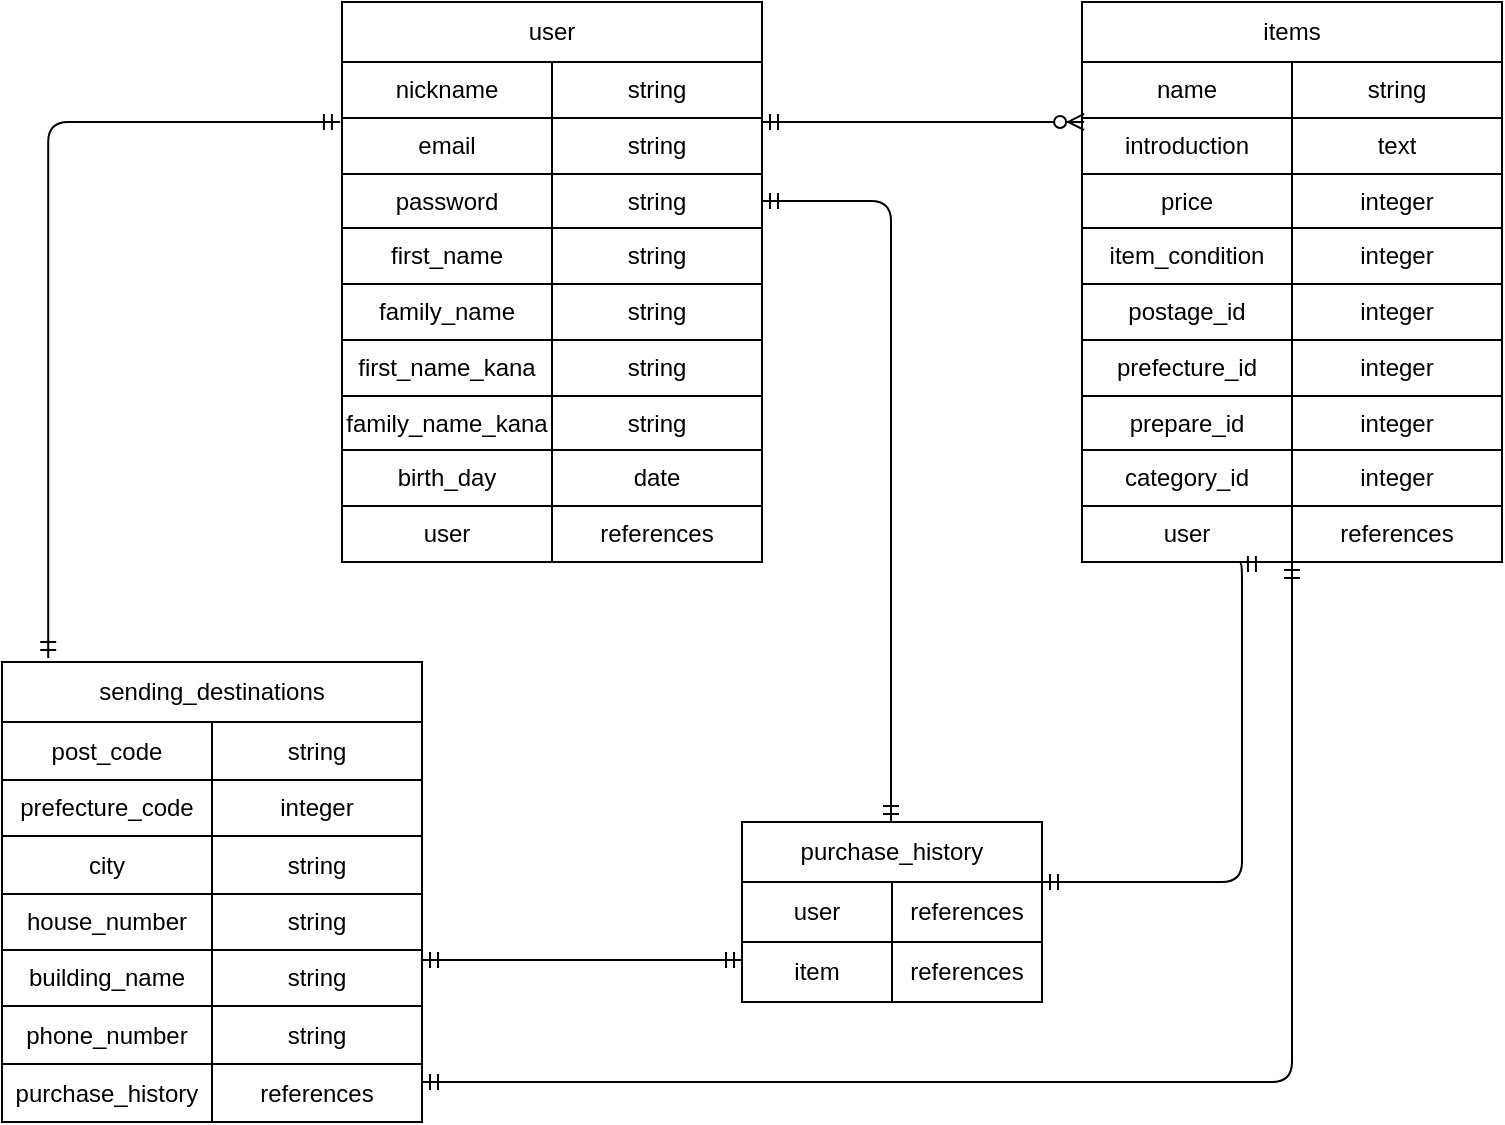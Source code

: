 <mxfile version="13.6.5" pages="2">
    <diagram id="BqrCHANaBSCQR5HlPC4p" name="ページ1">
        <mxGraphModel dx="801" dy="723" grid="1" gridSize="10" guides="1" tooltips="1" connect="1" arrows="1" fold="1" page="1" pageScale="1" pageWidth="827" pageHeight="1169" math="0" shadow="0">
            <root>
                <mxCell id="0"/>
                <mxCell id="1" parent="0"/>
                <mxCell id="103" value="" style="shape=table;html=1;whiteSpace=wrap;startSize=0;container=1;collapsible=0;childLayout=tableLayout;" vertex="1" parent="1">
                    <mxGeometry x="550" y="40" width="210" height="30" as="geometry"/>
                </mxCell>
                <mxCell id="104" value="" style="shape=partialRectangle;html=1;whiteSpace=wrap;collapsible=0;dropTarget=0;pointerEvents=0;fillColor=none;top=0;left=0;bottom=0;right=0;points=[[0,0.5],[1,0.5]];portConstraint=eastwest;" vertex="1" parent="103">
                    <mxGeometry width="210" height="30" as="geometry"/>
                </mxCell>
                <mxCell id="105" value="items" style="shape=partialRectangle;html=1;whiteSpace=wrap;connectable=0;overflow=hidden;fillColor=none;top=0;left=0;bottom=0;right=0;" vertex="1" parent="104">
                    <mxGeometry width="210" height="30" as="geometry"/>
                </mxCell>
                <mxCell id="107" value="" style="shape=table;html=1;whiteSpace=wrap;startSize=0;container=1;collapsible=0;childLayout=tableLayout;" vertex="1" parent="1">
                    <mxGeometry x="380" y="480" width="150" height="60" as="geometry"/>
                </mxCell>
                <mxCell id="108" value="" style="shape=partialRectangle;html=1;whiteSpace=wrap;collapsible=0;dropTarget=0;pointerEvents=0;fillColor=none;top=0;left=0;bottom=0;right=0;points=[[0,0.5],[1,0.5]];portConstraint=eastwest;" vertex="1" parent="107">
                    <mxGeometry width="150" height="30" as="geometry"/>
                </mxCell>
                <mxCell id="109" value="user" style="shape=partialRectangle;html=1;whiteSpace=wrap;connectable=0;overflow=hidden;fillColor=none;top=0;left=0;bottom=0;right=0;" vertex="1" parent="108">
                    <mxGeometry width="75" height="30" as="geometry"/>
                </mxCell>
                <mxCell id="110" value="references" style="shape=partialRectangle;html=1;whiteSpace=wrap;connectable=0;overflow=hidden;fillColor=none;top=0;left=0;bottom=0;right=0;" vertex="1" parent="108">
                    <mxGeometry x="75" width="75" height="30" as="geometry"/>
                </mxCell>
                <mxCell id="111" value="" style="shape=partialRectangle;html=1;whiteSpace=wrap;collapsible=0;dropTarget=0;pointerEvents=0;fillColor=none;top=0;left=0;bottom=0;right=0;points=[[0,0.5],[1,0.5]];portConstraint=eastwest;" vertex="1" parent="107">
                    <mxGeometry y="30" width="150" height="30" as="geometry"/>
                </mxCell>
                <mxCell id="112" value="item" style="shape=partialRectangle;html=1;whiteSpace=wrap;connectable=0;overflow=hidden;fillColor=none;top=0;left=0;bottom=0;right=0;" vertex="1" parent="111">
                    <mxGeometry width="75" height="30" as="geometry"/>
                </mxCell>
                <mxCell id="113" value="references" style="shape=partialRectangle;html=1;whiteSpace=wrap;connectable=0;overflow=hidden;fillColor=none;top=0;left=0;bottom=0;right=0;" vertex="1" parent="111">
                    <mxGeometry x="75" width="75" height="30" as="geometry"/>
                </mxCell>
                <mxCell id="72" value="" style="shape=table;html=1;whiteSpace=wrap;startSize=0;container=1;collapsible=0;childLayout=tableLayout;" vertex="1" parent="1">
                    <mxGeometry x="180" y="40" width="210" height="30" as="geometry"/>
                </mxCell>
                <mxCell id="73" value="" style="shape=partialRectangle;html=1;whiteSpace=wrap;collapsible=0;dropTarget=0;pointerEvents=0;fillColor=none;top=0;left=0;bottom=0;right=0;points=[[0,0.5],[1,0.5]];portConstraint=eastwest;" vertex="1" parent="72">
                    <mxGeometry width="210" height="30" as="geometry"/>
                </mxCell>
                <mxCell id="74" value="user" style="shape=partialRectangle;html=1;whiteSpace=wrap;connectable=0;overflow=hidden;fillColor=none;top=0;left=0;bottom=0;right=0;" vertex="1" parent="73">
                    <mxGeometry width="210" height="30" as="geometry"/>
                </mxCell>
                <mxCell id="44" value="" style="shape=table;html=1;whiteSpace=wrap;startSize=0;container=1;collapsible=0;childLayout=tableLayout;" vertex="1" parent="1">
                    <mxGeometry x="180" y="70" width="210" height="250" as="geometry"/>
                </mxCell>
                <mxCell id="45" value="" style="shape=partialRectangle;html=1;whiteSpace=wrap;collapsible=0;dropTarget=0;pointerEvents=0;fillColor=none;top=0;left=0;bottom=0;right=0;points=[[0,0.5],[1,0.5]];portConstraint=eastwest;" vertex="1" parent="44">
                    <mxGeometry width="210" height="28" as="geometry"/>
                </mxCell>
                <mxCell id="46" value="nickname" style="shape=partialRectangle;html=1;whiteSpace=wrap;connectable=0;overflow=hidden;fillColor=none;top=0;left=0;bottom=0;right=0;" vertex="1" parent="45">
                    <mxGeometry width="105" height="28" as="geometry"/>
                </mxCell>
                <mxCell id="47" value="string" style="shape=partialRectangle;html=1;whiteSpace=wrap;connectable=0;overflow=hidden;fillColor=none;top=0;left=0;bottom=0;right=0;" vertex="1" parent="45">
                    <mxGeometry x="105" width="105" height="28" as="geometry"/>
                </mxCell>
                <mxCell id="160" value="" style="shape=partialRectangle;html=1;whiteSpace=wrap;collapsible=0;dropTarget=0;pointerEvents=0;fillColor=none;top=0;left=0;bottom=0;right=0;points=[[0,0.5],[1,0.5]];portConstraint=eastwest;" vertex="1" parent="44">
                    <mxGeometry y="28" width="210" height="28" as="geometry"/>
                </mxCell>
                <mxCell id="161" value="email" style="shape=partialRectangle;html=1;whiteSpace=wrap;connectable=0;overflow=hidden;fillColor=none;top=0;left=0;bottom=0;right=0;" vertex="1" parent="160">
                    <mxGeometry width="105" height="28" as="geometry"/>
                </mxCell>
                <mxCell id="162" value="string" style="shape=partialRectangle;html=1;whiteSpace=wrap;connectable=0;overflow=hidden;fillColor=none;top=0;left=0;bottom=0;right=0;" vertex="1" parent="160">
                    <mxGeometry x="105" width="105" height="28" as="geometry"/>
                </mxCell>
                <mxCell id="51" value="" style="shape=partialRectangle;html=1;whiteSpace=wrap;collapsible=0;dropTarget=0;pointerEvents=0;fillColor=none;top=0;left=0;bottom=0;right=0;points=[[0,0.5],[1,0.5]];portConstraint=eastwest;" vertex="1" parent="44">
                    <mxGeometry y="56" width="210" height="27" as="geometry"/>
                </mxCell>
                <mxCell id="52" value="password" style="shape=partialRectangle;html=1;whiteSpace=wrap;connectable=0;overflow=hidden;fillColor=none;top=0;left=0;bottom=0;right=0;" vertex="1" parent="51">
                    <mxGeometry width="105" height="27" as="geometry"/>
                </mxCell>
                <mxCell id="53" value="string" style="shape=partialRectangle;html=1;whiteSpace=wrap;connectable=0;overflow=hidden;fillColor=none;top=0;left=0;bottom=0;right=0;" vertex="1" parent="51">
                    <mxGeometry x="105" width="105" height="27" as="geometry"/>
                </mxCell>
                <mxCell id="54" value="" style="shape=partialRectangle;html=1;whiteSpace=wrap;collapsible=0;dropTarget=0;pointerEvents=0;fillColor=none;top=0;left=0;bottom=0;right=0;points=[[0,0.5],[1,0.5]];portConstraint=eastwest;" vertex="1" parent="44">
                    <mxGeometry y="83" width="210" height="28" as="geometry"/>
                </mxCell>
                <mxCell id="55" value="first_name" style="shape=partialRectangle;html=1;whiteSpace=wrap;connectable=0;overflow=hidden;fillColor=none;top=0;left=0;bottom=0;right=0;" vertex="1" parent="54">
                    <mxGeometry width="105" height="28" as="geometry"/>
                </mxCell>
                <mxCell id="56" value="string" style="shape=partialRectangle;html=1;whiteSpace=wrap;connectable=0;overflow=hidden;fillColor=none;top=0;left=0;bottom=0;right=0;" vertex="1" parent="54">
                    <mxGeometry x="105" width="105" height="28" as="geometry"/>
                </mxCell>
                <mxCell id="57" value="" style="shape=partialRectangle;html=1;whiteSpace=wrap;collapsible=0;dropTarget=0;pointerEvents=0;fillColor=none;top=0;left=0;bottom=0;right=0;points=[[0,0.5],[1,0.5]];portConstraint=eastwest;" vertex="1" parent="44">
                    <mxGeometry y="111" width="210" height="28" as="geometry"/>
                </mxCell>
                <mxCell id="58" value="family_name" style="shape=partialRectangle;html=1;whiteSpace=wrap;connectable=0;overflow=hidden;fillColor=none;top=0;left=0;bottom=0;right=0;" vertex="1" parent="57">
                    <mxGeometry width="105" height="28" as="geometry"/>
                </mxCell>
                <mxCell id="59" value="string" style="shape=partialRectangle;html=1;whiteSpace=wrap;connectable=0;overflow=hidden;fillColor=none;top=0;left=0;bottom=0;right=0;" vertex="1" parent="57">
                    <mxGeometry x="105" width="105" height="28" as="geometry"/>
                </mxCell>
                <mxCell id="60" value="" style="shape=partialRectangle;html=1;whiteSpace=wrap;collapsible=0;dropTarget=0;pointerEvents=0;fillColor=none;top=0;left=0;bottom=0;right=0;points=[[0,0.5],[1,0.5]];portConstraint=eastwest;" vertex="1" parent="44">
                    <mxGeometry y="139" width="210" height="28" as="geometry"/>
                </mxCell>
                <mxCell id="61" value="first_name_kana" style="shape=partialRectangle;html=1;whiteSpace=wrap;connectable=0;overflow=hidden;fillColor=none;top=0;left=0;bottom=0;right=0;" vertex="1" parent="60">
                    <mxGeometry width="105" height="28" as="geometry"/>
                </mxCell>
                <mxCell id="62" value="string" style="shape=partialRectangle;html=1;whiteSpace=wrap;connectable=0;overflow=hidden;fillColor=none;top=0;left=0;bottom=0;right=0;" vertex="1" parent="60">
                    <mxGeometry x="105" width="105" height="28" as="geometry"/>
                </mxCell>
                <mxCell id="63" value="" style="shape=partialRectangle;html=1;whiteSpace=wrap;collapsible=0;dropTarget=0;pointerEvents=0;fillColor=none;top=0;left=0;bottom=0;right=0;points=[[0,0.5],[1,0.5]];portConstraint=eastwest;" vertex="1" parent="44">
                    <mxGeometry y="167" width="210" height="27" as="geometry"/>
                </mxCell>
                <mxCell id="64" value="family_name_kana" style="shape=partialRectangle;html=1;whiteSpace=wrap;connectable=0;overflow=hidden;fillColor=none;top=0;left=0;bottom=0;right=0;" vertex="1" parent="63">
                    <mxGeometry width="105" height="27" as="geometry"/>
                </mxCell>
                <mxCell id="65" value="string" style="shape=partialRectangle;html=1;whiteSpace=wrap;connectable=0;overflow=hidden;fillColor=none;top=0;left=0;bottom=0;right=0;" vertex="1" parent="63">
                    <mxGeometry x="105" width="105" height="27" as="geometry"/>
                </mxCell>
                <mxCell id="66" value="" style="shape=partialRectangle;html=1;whiteSpace=wrap;collapsible=0;dropTarget=0;pointerEvents=0;fillColor=none;top=0;left=0;bottom=0;right=0;points=[[0,0.5],[1,0.5]];portConstraint=eastwest;" vertex="1" parent="44">
                    <mxGeometry y="194" width="210" height="28" as="geometry"/>
                </mxCell>
                <mxCell id="67" value="birth_day" style="shape=partialRectangle;html=1;whiteSpace=wrap;connectable=0;overflow=hidden;fillColor=none;top=0;left=0;bottom=0;right=0;" vertex="1" parent="66">
                    <mxGeometry width="105" height="28" as="geometry"/>
                </mxCell>
                <mxCell id="68" value="date" style="shape=partialRectangle;html=1;whiteSpace=wrap;connectable=0;overflow=hidden;fillColor=none;top=0;left=0;bottom=0;right=0;" vertex="1" parent="66">
                    <mxGeometry x="105" width="105" height="28" as="geometry"/>
                </mxCell>
                <mxCell id="69" value="" style="shape=partialRectangle;html=1;whiteSpace=wrap;collapsible=0;dropTarget=0;pointerEvents=0;fillColor=none;top=0;left=0;bottom=0;right=0;points=[[0,0.5],[1,0.5]];portConstraint=eastwest;" vertex="1" parent="44">
                    <mxGeometry y="222" width="210" height="28" as="geometry"/>
                </mxCell>
                <mxCell id="70" value="user" style="shape=partialRectangle;html=1;whiteSpace=wrap;connectable=0;overflow=hidden;fillColor=none;top=0;left=0;bottom=0;right=0;" vertex="1" parent="69">
                    <mxGeometry width="105" height="28" as="geometry"/>
                </mxCell>
                <mxCell id="71" value="references" style="shape=partialRectangle;html=1;whiteSpace=wrap;connectable=0;overflow=hidden;fillColor=none;top=0;left=0;bottom=0;right=0;" vertex="1" parent="69">
                    <mxGeometry x="105" width="105" height="28" as="geometry"/>
                </mxCell>
                <mxCell id="115" value="" style="shape=table;html=1;whiteSpace=wrap;startSize=0;container=1;collapsible=0;childLayout=tableLayout;" vertex="1" parent="1">
                    <mxGeometry x="10" y="400" width="210" height="200" as="geometry"/>
                </mxCell>
                <mxCell id="116" value="" style="shape=partialRectangle;html=1;whiteSpace=wrap;collapsible=0;dropTarget=0;pointerEvents=0;fillColor=none;top=0;left=0;bottom=0;right=0;points=[[0,0.5],[1,0.5]];portConstraint=eastwest;" vertex="1" parent="115">
                    <mxGeometry width="210" height="29" as="geometry"/>
                </mxCell>
                <mxCell id="117" value="post_code" style="shape=partialRectangle;html=1;whiteSpace=wrap;connectable=0;overflow=hidden;fillColor=none;top=0;left=0;bottom=0;right=0;" vertex="1" parent="116">
                    <mxGeometry width="105" height="29" as="geometry"/>
                </mxCell>
                <mxCell id="118" value="string" style="shape=partialRectangle;html=1;whiteSpace=wrap;connectable=0;overflow=hidden;fillColor=none;top=0;left=0;bottom=0;right=0;" vertex="1" parent="116">
                    <mxGeometry x="105" width="105" height="29" as="geometry"/>
                </mxCell>
                <mxCell id="119" value="" style="shape=partialRectangle;html=1;whiteSpace=wrap;collapsible=0;dropTarget=0;pointerEvents=0;fillColor=none;top=0;left=0;bottom=0;right=0;points=[[0,0.5],[1,0.5]];portConstraint=eastwest;" vertex="1" parent="115">
                    <mxGeometry y="29" width="210" height="28" as="geometry"/>
                </mxCell>
                <mxCell id="120" value="prefecture_code" style="shape=partialRectangle;html=1;whiteSpace=wrap;connectable=0;overflow=hidden;fillColor=none;top=0;left=0;bottom=0;right=0;" vertex="1" parent="119">
                    <mxGeometry width="105" height="28" as="geometry"/>
                </mxCell>
                <mxCell id="121" value="integer" style="shape=partialRectangle;html=1;whiteSpace=wrap;connectable=0;overflow=hidden;fillColor=none;top=0;left=0;bottom=0;right=0;" vertex="1" parent="119">
                    <mxGeometry x="105" width="105" height="28" as="geometry"/>
                </mxCell>
                <mxCell id="122" value="" style="shape=partialRectangle;html=1;whiteSpace=wrap;collapsible=0;dropTarget=0;pointerEvents=0;fillColor=none;top=0;left=0;bottom=0;right=0;points=[[0,0.5],[1,0.5]];portConstraint=eastwest;" vertex="1" parent="115">
                    <mxGeometry y="57" width="210" height="29" as="geometry"/>
                </mxCell>
                <mxCell id="123" value="city" style="shape=partialRectangle;html=1;whiteSpace=wrap;connectable=0;overflow=hidden;fillColor=none;top=0;left=0;bottom=0;right=0;" vertex="1" parent="122">
                    <mxGeometry width="105" height="29" as="geometry"/>
                </mxCell>
                <mxCell id="124" value="string" style="shape=partialRectangle;html=1;whiteSpace=wrap;connectable=0;overflow=hidden;fillColor=none;top=0;left=0;bottom=0;right=0;" vertex="1" parent="122">
                    <mxGeometry x="105" width="105" height="29" as="geometry"/>
                </mxCell>
                <mxCell id="125" value="" style="shape=partialRectangle;html=1;whiteSpace=wrap;collapsible=0;dropTarget=0;pointerEvents=0;fillColor=none;top=0;left=0;bottom=0;right=0;points=[[0,0.5],[1,0.5]];portConstraint=eastwest;" vertex="1" parent="115">
                    <mxGeometry y="86" width="210" height="28" as="geometry"/>
                </mxCell>
                <mxCell id="126" value="house_number" style="shape=partialRectangle;html=1;whiteSpace=wrap;connectable=0;overflow=hidden;fillColor=none;top=0;left=0;bottom=0;right=0;" vertex="1" parent="125">
                    <mxGeometry width="105" height="28" as="geometry"/>
                </mxCell>
                <mxCell id="127" value="string" style="shape=partialRectangle;html=1;whiteSpace=wrap;connectable=0;overflow=hidden;fillColor=none;top=0;left=0;bottom=0;right=0;" vertex="1" parent="125">
                    <mxGeometry x="105" width="105" height="28" as="geometry"/>
                </mxCell>
                <mxCell id="128" value="" style="shape=partialRectangle;html=1;whiteSpace=wrap;collapsible=0;dropTarget=0;pointerEvents=0;fillColor=none;top=0;left=0;bottom=0;right=0;points=[[0,0.5],[1,0.5]];portConstraint=eastwest;" vertex="1" parent="115">
                    <mxGeometry y="114" width="210" height="28" as="geometry"/>
                </mxCell>
                <mxCell id="129" value="building_name" style="shape=partialRectangle;html=1;whiteSpace=wrap;connectable=0;overflow=hidden;fillColor=none;top=0;left=0;bottom=0;right=0;" vertex="1" parent="128">
                    <mxGeometry width="105" height="28" as="geometry"/>
                </mxCell>
                <mxCell id="130" value="string" style="shape=partialRectangle;html=1;whiteSpace=wrap;connectable=0;overflow=hidden;fillColor=none;top=0;left=0;bottom=0;right=0;" vertex="1" parent="128">
                    <mxGeometry x="105" width="105" height="28" as="geometry"/>
                </mxCell>
                <mxCell id="167" value="" style="shape=partialRectangle;html=1;whiteSpace=wrap;collapsible=0;dropTarget=0;pointerEvents=0;fillColor=none;top=0;left=0;bottom=0;right=0;points=[[0,0.5],[1,0.5]];portConstraint=eastwest;" vertex="1" parent="115">
                    <mxGeometry y="142" width="210" height="29" as="geometry"/>
                </mxCell>
                <mxCell id="168" value="phone_number" style="shape=partialRectangle;html=1;whiteSpace=wrap;connectable=0;overflow=hidden;fillColor=none;top=0;left=0;bottom=0;right=0;" vertex="1" parent="167">
                    <mxGeometry width="105" height="29" as="geometry"/>
                </mxCell>
                <mxCell id="169" value="string" style="shape=partialRectangle;html=1;whiteSpace=wrap;connectable=0;overflow=hidden;fillColor=none;top=0;left=0;bottom=0;right=0;" vertex="1" parent="167">
                    <mxGeometry x="105" width="105" height="29" as="geometry"/>
                </mxCell>
                <mxCell id="134" value="" style="shape=partialRectangle;html=1;whiteSpace=wrap;collapsible=0;dropTarget=0;pointerEvents=0;fillColor=none;top=0;left=0;bottom=0;right=0;points=[[0,0.5],[1,0.5]];portConstraint=eastwest;" vertex="1" parent="115">
                    <mxGeometry y="171" width="210" height="29" as="geometry"/>
                </mxCell>
                <mxCell id="135" value="purchase_history" style="shape=partialRectangle;html=1;whiteSpace=wrap;connectable=0;overflow=hidden;fillColor=none;top=0;left=0;bottom=0;right=0;" vertex="1" parent="134">
                    <mxGeometry width="105" height="29" as="geometry"/>
                </mxCell>
                <mxCell id="136" value="references" style="shape=partialRectangle;html=1;whiteSpace=wrap;connectable=0;overflow=hidden;fillColor=none;top=0;left=0;bottom=0;right=0;" vertex="1" parent="134">
                    <mxGeometry x="105" width="105" height="29" as="geometry"/>
                </mxCell>
                <mxCell id="139" value="" style="edgeStyle=entityRelationEdgeStyle;fontSize=12;html=1;endArrow=ERmandOne;startArrow=ERmandOne;" edge="1" parent="1">
                    <mxGeometry width="100" height="100" relative="1" as="geometry">
                        <mxPoint x="220" y="519" as="sourcePoint"/>
                        <mxPoint x="380" y="519" as="targetPoint"/>
                    </mxGeometry>
                </mxCell>
                <mxCell id="140" value="" style="shape=table;html=1;whiteSpace=wrap;startSize=0;container=1;collapsible=0;childLayout=tableLayout;" vertex="1" parent="1">
                    <mxGeometry x="380" y="450" width="150" height="30" as="geometry"/>
                </mxCell>
                <mxCell id="141" value="" style="shape=partialRectangle;html=1;whiteSpace=wrap;collapsible=0;dropTarget=0;pointerEvents=0;fillColor=none;top=0;left=0;bottom=0;right=0;points=[[0,0.5],[1,0.5]];portConstraint=eastwest;" vertex="1" parent="140">
                    <mxGeometry width="150" height="30" as="geometry"/>
                </mxCell>
                <mxCell id="142" value="purchase_history" style="shape=partialRectangle;html=1;whiteSpace=wrap;connectable=0;overflow=hidden;fillColor=none;top=0;left=0;bottom=0;right=0;" vertex="1" parent="141">
                    <mxGeometry width="150" height="30" as="geometry"/>
                </mxCell>
                <mxCell id="147" value="" style="shape=table;html=1;whiteSpace=wrap;startSize=0;container=1;collapsible=0;childLayout=tableLayout;" vertex="1" parent="1">
                    <mxGeometry x="10" y="370" width="210" height="30" as="geometry"/>
                </mxCell>
                <mxCell id="148" value="" style="shape=partialRectangle;html=1;whiteSpace=wrap;collapsible=0;dropTarget=0;pointerEvents=0;fillColor=none;top=0;left=0;bottom=0;right=0;points=[[0,0.5],[1,0.5]];portConstraint=eastwest;" vertex="1" parent="147">
                    <mxGeometry width="210" height="30" as="geometry"/>
                </mxCell>
                <mxCell id="149" value="sending_destinations" style="shape=partialRectangle;html=1;whiteSpace=wrap;connectable=0;overflow=hidden;fillColor=none;top=0;left=0;bottom=0;right=0;" vertex="1" parent="148">
                    <mxGeometry width="210" height="30" as="geometry"/>
                </mxCell>
                <mxCell id="75" value="" style="shape=table;html=1;whiteSpace=wrap;startSize=0;container=1;collapsible=0;childLayout=tableLayout;" vertex="1" parent="1">
                    <mxGeometry x="550" y="70" width="210" height="250" as="geometry"/>
                </mxCell>
                <mxCell id="76" value="" style="shape=partialRectangle;html=1;whiteSpace=wrap;collapsible=0;dropTarget=0;pointerEvents=0;fillColor=none;top=0;left=0;bottom=0;right=0;points=[[0,0.5],[1,0.5]];portConstraint=eastwest;" vertex="1" parent="75">
                    <mxGeometry width="210" height="28" as="geometry"/>
                </mxCell>
                <mxCell id="77" value="name" style="shape=partialRectangle;html=1;whiteSpace=wrap;connectable=0;overflow=hidden;fillColor=none;top=0;left=0;bottom=0;right=0;" vertex="1" parent="76">
                    <mxGeometry width="105" height="28" as="geometry"/>
                </mxCell>
                <mxCell id="78" value="string" style="shape=partialRectangle;html=1;whiteSpace=wrap;connectable=0;overflow=hidden;fillColor=none;top=0;left=0;bottom=0;right=0;" vertex="1" parent="76">
                    <mxGeometry x="105" width="105" height="28" as="geometry"/>
                </mxCell>
                <mxCell id="79" value="" style="shape=partialRectangle;html=1;whiteSpace=wrap;collapsible=0;dropTarget=0;pointerEvents=0;fillColor=none;top=0;left=0;bottom=0;right=0;points=[[0,0.5],[1,0.5]];portConstraint=eastwest;" vertex="1" parent="75">
                    <mxGeometry y="28" width="210" height="28" as="geometry"/>
                </mxCell>
                <mxCell id="80" value="introduction" style="shape=partialRectangle;html=1;whiteSpace=wrap;connectable=0;overflow=hidden;fillColor=none;top=0;left=0;bottom=0;right=0;" vertex="1" parent="79">
                    <mxGeometry width="105" height="28" as="geometry"/>
                </mxCell>
                <mxCell id="81" value="text" style="shape=partialRectangle;html=1;whiteSpace=wrap;connectable=0;overflow=hidden;fillColor=none;top=0;left=0;bottom=0;right=0;" vertex="1" parent="79">
                    <mxGeometry x="105" width="105" height="28" as="geometry"/>
                </mxCell>
                <mxCell id="82" value="" style="shape=partialRectangle;html=1;whiteSpace=wrap;collapsible=0;dropTarget=0;pointerEvents=0;fillColor=none;top=0;left=0;bottom=0;right=0;points=[[0,0.5],[1,0.5]];portConstraint=eastwest;" vertex="1" parent="75">
                    <mxGeometry y="56" width="210" height="27" as="geometry"/>
                </mxCell>
                <mxCell id="83" value="price" style="shape=partialRectangle;html=1;whiteSpace=wrap;connectable=0;overflow=hidden;fillColor=none;top=0;left=0;bottom=0;right=0;" vertex="1" parent="82">
                    <mxGeometry width="105" height="27" as="geometry"/>
                </mxCell>
                <mxCell id="84" value="integer" style="shape=partialRectangle;html=1;whiteSpace=wrap;connectable=0;overflow=hidden;fillColor=none;top=0;left=0;bottom=0;right=0;" vertex="1" parent="82">
                    <mxGeometry x="105" width="105" height="27" as="geometry"/>
                </mxCell>
                <mxCell id="85" value="" style="shape=partialRectangle;html=1;whiteSpace=wrap;collapsible=0;dropTarget=0;pointerEvents=0;fillColor=none;top=0;left=0;bottom=0;right=0;points=[[0,0.5],[1,0.5]];portConstraint=eastwest;" vertex="1" parent="75">
                    <mxGeometry y="83" width="210" height="28" as="geometry"/>
                </mxCell>
                <mxCell id="86" value="item_condition" style="shape=partialRectangle;html=1;whiteSpace=wrap;connectable=0;overflow=hidden;fillColor=none;top=0;left=0;bottom=0;right=0;" vertex="1" parent="85">
                    <mxGeometry width="105" height="28" as="geometry"/>
                </mxCell>
                <mxCell id="87" value="integer" style="shape=partialRectangle;html=1;whiteSpace=wrap;connectable=0;overflow=hidden;fillColor=none;top=0;left=0;bottom=0;right=0;" vertex="1" parent="85">
                    <mxGeometry x="105" width="105" height="28" as="geometry"/>
                </mxCell>
                <mxCell id="88" value="" style="shape=partialRectangle;html=1;whiteSpace=wrap;collapsible=0;dropTarget=0;pointerEvents=0;fillColor=none;top=0;left=0;bottom=0;right=0;points=[[0,0.5],[1,0.5]];portConstraint=eastwest;" vertex="1" parent="75">
                    <mxGeometry y="111" width="210" height="28" as="geometry"/>
                </mxCell>
                <mxCell id="89" value="postage_id" style="shape=partialRectangle;html=1;whiteSpace=wrap;connectable=0;overflow=hidden;fillColor=none;top=0;left=0;bottom=0;right=0;" vertex="1" parent="88">
                    <mxGeometry width="105" height="28" as="geometry"/>
                </mxCell>
                <mxCell id="90" value="integer" style="shape=partialRectangle;html=1;whiteSpace=wrap;connectable=0;overflow=hidden;fillColor=none;top=0;left=0;bottom=0;right=0;" vertex="1" parent="88">
                    <mxGeometry x="105" width="105" height="28" as="geometry"/>
                </mxCell>
                <mxCell id="91" value="" style="shape=partialRectangle;html=1;whiteSpace=wrap;collapsible=0;dropTarget=0;pointerEvents=0;fillColor=none;top=0;left=0;bottom=0;right=0;points=[[0,0.5],[1,0.5]];portConstraint=eastwest;" vertex="1" parent="75">
                    <mxGeometry y="139" width="210" height="28" as="geometry"/>
                </mxCell>
                <mxCell id="92" value="prefecture_id" style="shape=partialRectangle;html=1;whiteSpace=wrap;connectable=0;overflow=hidden;fillColor=none;top=0;left=0;bottom=0;right=0;" vertex="1" parent="91">
                    <mxGeometry width="105" height="28" as="geometry"/>
                </mxCell>
                <mxCell id="93" value="integer" style="shape=partialRectangle;html=1;whiteSpace=wrap;connectable=0;overflow=hidden;fillColor=none;top=0;left=0;bottom=0;right=0;" vertex="1" parent="91">
                    <mxGeometry x="105" width="105" height="28" as="geometry"/>
                </mxCell>
                <mxCell id="94" value="" style="shape=partialRectangle;html=1;whiteSpace=wrap;collapsible=0;dropTarget=0;pointerEvents=0;fillColor=none;top=0;left=0;bottom=0;right=0;points=[[0,0.5],[1,0.5]];portConstraint=eastwest;" vertex="1" parent="75">
                    <mxGeometry y="167" width="210" height="27" as="geometry"/>
                </mxCell>
                <mxCell id="95" value="prepare_id" style="shape=partialRectangle;html=1;whiteSpace=wrap;connectable=0;overflow=hidden;fillColor=none;top=0;left=0;bottom=0;right=0;" vertex="1" parent="94">
                    <mxGeometry width="105" height="27" as="geometry"/>
                </mxCell>
                <mxCell id="96" value="integer" style="shape=partialRectangle;html=1;whiteSpace=wrap;connectable=0;overflow=hidden;fillColor=none;top=0;left=0;bottom=0;right=0;" vertex="1" parent="94">
                    <mxGeometry x="105" width="105" height="27" as="geometry"/>
                </mxCell>
                <mxCell id="97" value="" style="shape=partialRectangle;html=1;whiteSpace=wrap;collapsible=0;dropTarget=0;pointerEvents=0;fillColor=none;top=0;left=0;bottom=0;right=0;points=[[0,0.5],[1,0.5]];portConstraint=eastwest;" vertex="1" parent="75">
                    <mxGeometry y="194" width="210" height="28" as="geometry"/>
                </mxCell>
                <mxCell id="98" value="category_id" style="shape=partialRectangle;html=1;whiteSpace=wrap;connectable=0;overflow=hidden;fillColor=none;top=0;left=0;bottom=0;right=0;" vertex="1" parent="97">
                    <mxGeometry width="105" height="28" as="geometry"/>
                </mxCell>
                <mxCell id="99" value="integer" style="shape=partialRectangle;html=1;whiteSpace=wrap;connectable=0;overflow=hidden;fillColor=none;top=0;left=0;bottom=0;right=0;" vertex="1" parent="97">
                    <mxGeometry x="105" width="105" height="28" as="geometry"/>
                </mxCell>
                <mxCell id="100" value="" style="shape=partialRectangle;html=1;whiteSpace=wrap;collapsible=0;dropTarget=0;pointerEvents=0;fillColor=none;top=0;left=0;bottom=0;right=0;points=[[0,0.5],[1,0.5]];portConstraint=eastwest;" vertex="1" parent="75">
                    <mxGeometry y="222" width="210" height="28" as="geometry"/>
                </mxCell>
                <mxCell id="101" value="user" style="shape=partialRectangle;html=1;whiteSpace=wrap;connectable=0;overflow=hidden;fillColor=none;top=0;left=0;bottom=0;right=0;" vertex="1" parent="100">
                    <mxGeometry width="105" height="28" as="geometry"/>
                </mxCell>
                <mxCell id="102" value="references" style="shape=partialRectangle;html=1;whiteSpace=wrap;connectable=0;overflow=hidden;fillColor=none;top=0;left=0;bottom=0;right=0;" vertex="1" parent="100">
                    <mxGeometry x="105" width="105" height="28" as="geometry"/>
                </mxCell>
                <mxCell id="159" value="" style="edgeStyle=elbowEdgeStyle;fontSize=12;html=1;endArrow=ERmandOne;startArrow=ERmandOne;elbow=vertical;entryX=-0.005;entryY=0.071;entryDx=0;entryDy=0;entryPerimeter=0;exitX=0.11;exitY=-0.067;exitDx=0;exitDy=0;exitPerimeter=0;" edge="1" parent="1" source="148" target="160">
                    <mxGeometry width="100" height="100" relative="1" as="geometry">
                        <mxPoint x="30" y="330" as="sourcePoint"/>
                        <mxPoint x="110" y="100" as="targetPoint"/>
                        <Array as="points">
                            <mxPoint x="60" y="100"/>
                        </Array>
                    </mxGeometry>
                </mxCell>
                <mxCell id="166" value="" style="edgeStyle=orthogonalEdgeStyle;fontSize=12;html=1;endArrow=ERmandOne;startArrow=ERmandOne;startFill=0;" edge="1" parent="1" target="100">
                    <mxGeometry width="100" height="100" relative="1" as="geometry">
                        <mxPoint x="220" y="580" as="sourcePoint"/>
                        <mxPoint x="670" y="330" as="targetPoint"/>
                        <Array as="points">
                            <mxPoint x="655" y="580"/>
                        </Array>
                    </mxGeometry>
                </mxCell>
                <mxCell id="170" value="" style="edgeStyle=orthogonalEdgeStyle;fontSize=12;html=1;endArrow=ERmandOne;startArrow=ERmandOne;entryX=0.376;entryY=1.036;entryDx=0;entryDy=0;entryPerimeter=0;" edge="1" parent="1" target="100">
                    <mxGeometry width="100" height="100" relative="1" as="geometry">
                        <mxPoint x="530" y="480" as="sourcePoint"/>
                        <mxPoint x="630" y="350" as="targetPoint"/>
                        <Array as="points">
                            <mxPoint x="630" y="480"/>
                        </Array>
                    </mxGeometry>
                </mxCell>
                <mxCell id="171" value="" style="edgeStyle=entityRelationEdgeStyle;fontSize=12;html=1;endArrow=ERzeroToMany;startArrow=ERmandOne;entryX=0.005;entryY=0.071;entryDx=0;entryDy=0;entryPerimeter=0;" edge="1" parent="1" target="79">
                    <mxGeometry width="100" height="100" relative="1" as="geometry">
                        <mxPoint x="390" y="100" as="sourcePoint"/>
                        <mxPoint x="490" as="targetPoint"/>
                    </mxGeometry>
                </mxCell>
                <mxCell id="172" value="" style="edgeStyle=orthogonalEdgeStyle;fontSize=12;html=1;endArrow=ERmandOne;startArrow=ERmandOne;entryX=1;entryY=0.5;entryDx=0;entryDy=0;" edge="1" parent="1" target="51">
                    <mxGeometry width="100" height="100" relative="1" as="geometry">
                        <mxPoint x="454.5" y="450" as="sourcePoint"/>
                        <mxPoint x="460" y="140" as="targetPoint"/>
                        <Array as="points">
                            <mxPoint x="455" y="140"/>
                        </Array>
                    </mxGeometry>
                </mxCell>
            </root>
        </mxGraphModel>
    </diagram>
    <diagram id="rscxJaLPMdALKTo7Tvp1" name="ページ1">
        &#xa;
        <mxGraphModel dx="704" dy="723" grid="1" gridSize="10" guides="1" tooltips="1" connect="1" arrows="1" fold="1" page="1" pageScale="1" pageWidth="827" pageHeight="1169" math="0" shadow="0">
            &#xa;
            <root>
                &#xa;
                <mxCell id="0"/>
                &#xa;
                <mxCell id="1" parent="0"/>
                &#xa;
                <mxCell id="156" value="email" style="whiteSpace=wrap;html=1;fillColor=none;gradientColor=none;align=center;fontStyle=1" parent="1" vertex="1">
                    &#xa;
                    <mxGeometry x="320" y="260" width="90" height="30" as="geometry"/>
                    &#xa;
                </mxCell>
                &#xa;
                <mxCell id="157" value="string" style="whiteSpace=wrap;html=1;fillColor=none;gradientColor=none;align=center;fontStyle=1" parent="1" vertex="1">
                    &#xa;
                    <mxGeometry x="410" y="260" width="90" height="30" as="geometry"/>
                    &#xa;
                </mxCell>
                &#xa;
                <mxCell id="159" value="password" style="whiteSpace=wrap;html=1;fillColor=none;gradientColor=none;align=center;fontStyle=1" parent="1" vertex="1">
                    &#xa;
                    <mxGeometry x="320" y="290" width="90" height="30" as="geometry"/>
                    &#xa;
                </mxCell>
                &#xa;
                <mxCell id="160" value="string" style="whiteSpace=wrap;html=1;fillColor=none;gradientColor=none;align=center;fontStyle=1" parent="1" vertex="1">
                    &#xa;
                    <mxGeometry x="410" y="290" width="90" height="30" as="geometry"/>
                    &#xa;
                </mxCell>
                &#xa;
                <mxCell id="143" value="users" style="shape=table;startSize=30;container=1;collapsible=1;childLayout=tableLayout;fixedRows=1;rowLines=0;fontStyle=1;align=center;resizeLast=1;fillColor=none;gradientColor=none;html=1;" parent="1" vertex="1">
                    &#xa;
                    <mxGeometry x="320" y="200" width="180" height="120" as="geometry"/>
                    &#xa;
                </mxCell>
                &#xa;
                <mxCell id="144" value="" style="shape=partialRectangle;collapsible=0;dropTarget=0;pointerEvents=0;fillColor=none;top=0;left=0;bottom=1;right=0;points=[[0,0.5],[1,0.5]];portConstraint=eastwest;" parent="143" vertex="1">
                    &#xa;
                    <mxGeometry y="30" width="180" height="30" as="geometry"/>
                    &#xa;
                </mxCell>
                &#xa;
                <mxCell id="145" value="nickname" style="shape=partialRectangle;connectable=0;fillColor=none;top=0;left=0;bottom=0;right=0;fontStyle=1;overflow=hidden;" parent="144" vertex="1">
                    &#xa;
                    <mxGeometry width="90" height="30" as="geometry"/>
                    &#xa;
                </mxCell>
                &#xa;
                <mxCell id="146" value="string" style="shape=partialRectangle;connectable=0;fillColor=none;top=0;left=0;bottom=0;right=0;align=center;spacingLeft=6;fontStyle=1;overflow=hidden;" parent="144" vertex="1">
                    &#xa;
                    <mxGeometry x="90" width="90" height="30" as="geometry"/>
                    &#xa;
                </mxCell>
                &#xa;
                <mxCell id="212" value="items" style="shape=table;startSize=30;container=1;collapsible=1;childLayout=tableLayout;fixedRows=1;rowLines=0;fontStyle=1;align=center;resizeLast=1;fillColor=none;gradientColor=none;html=1;" parent="1" vertex="1">
                    &#xa;
                    <mxGeometry x="590" y="200" width="190" height="270" as="geometry"/>
                    &#xa;
                </mxCell>
                &#xa;
                <mxCell id="222" value="" style="shape=partialRectangle;collapsible=0;dropTarget=0;pointerEvents=0;fillColor=none;top=0;left=0;bottom=0;right=0;points=[[0,0.5],[1,0.5]];portConstraint=eastwest;" parent="212" vertex="1">
                    &#xa;
                    <mxGeometry y="30" width="190" height="30" as="geometry"/>
                    &#xa;
                </mxCell>
                &#xa;
                <mxCell id="223" value="name" style="shape=partialRectangle;connectable=0;fillColor=none;top=0;left=0;bottom=0;right=0;editable=1;overflow=hidden;fontStyle=1" parent="222" vertex="1">
                    &#xa;
                    <mxGeometry width="100" height="30" as="geometry"/>
                    &#xa;
                </mxCell>
                &#xa;
                <mxCell id="224" value="string" style="shape=partialRectangle;connectable=0;fillColor=none;top=0;left=0;bottom=0;right=0;align=center;spacingLeft=6;overflow=hidden;fontStyle=1" parent="222" vertex="1">
                    &#xa;
                    <mxGeometry x="100" width="90" height="30" as="geometry"/>
                    &#xa;
                </mxCell>
                &#xa;
                <mxCell id="228" value="introduction" style="whiteSpace=wrap;html=1;fillColor=none;gradientColor=none;align=center;fontStyle=1" parent="1" vertex="1">
                    &#xa;
                    <mxGeometry x="590" y="260" width="100" height="30" as="geometry"/>
                    &#xa;
                </mxCell>
                &#xa;
                <mxCell id="229" value="&lt;b&gt;text&lt;/b&gt;" style="whiteSpace=wrap;html=1;fillColor=none;gradientColor=none;align=center;" parent="1" vertex="1">
                    &#xa;
                    <mxGeometry x="690" y="260" width="90" height="30" as="geometry"/>
                    &#xa;
                </mxCell>
                &#xa;
                <mxCell id="230" value="&lt;b&gt;price&lt;/b&gt;" style="whiteSpace=wrap;html=1;fillColor=none;gradientColor=none;align=center;" parent="1" vertex="1">
                    &#xa;
                    <mxGeometry x="590" y="290" width="100" height="30" as="geometry"/>
                    &#xa;
                </mxCell>
                &#xa;
                <mxCell id="231" value="&lt;b&gt;integer&lt;/b&gt;" style="whiteSpace=wrap;html=1;fillColor=none;gradientColor=none;align=center;" parent="1" vertex="1">
                    &#xa;
                    <mxGeometry x="690" y="290" width="90" height="30" as="geometry"/>
                    &#xa;
                </mxCell>
                &#xa;
                <mxCell id="233" value="item_condition" style="whiteSpace=wrap;html=1;fillColor=none;gradientColor=none;align=center;fontStyle=1" parent="1" vertex="1">
                    &#xa;
                    <mxGeometry x="590" y="320" width="100" height="30" as="geometry"/>
                    &#xa;
                </mxCell>
                &#xa;
                <mxCell id="234" value="&lt;b&gt;integer&lt;/b&gt;" style="whiteSpace=wrap;html=1;fillColor=none;gradientColor=none;align=center;" parent="1" vertex="1">
                    &#xa;
                    <mxGeometry x="690" y="320" width="90" height="30" as="geometry"/>
                    &#xa;
                </mxCell>
                &#xa;
                <mxCell id="235" value="&lt;b&gt;postage_payer&lt;/b&gt;" style="whiteSpace=wrap;html=1;fillColor=none;gradientColor=none;align=center;" parent="1" vertex="1">
                    &#xa;
                    <mxGeometry x="590" y="350" width="100" height="30" as="geometry"/>
                    &#xa;
                </mxCell>
                &#xa;
                <mxCell id="236" value="&lt;b&gt;integer&lt;/b&gt;" style="whiteSpace=wrap;html=1;fillColor=none;gradientColor=none;align=center;" parent="1" vertex="1">
                    &#xa;
                    <mxGeometry x="690" y="350" width="90" height="30" as="geometry"/>
                    &#xa;
                </mxCell>
                &#xa;
                <mxCell id="237" value="&lt;b&gt;prefecture_code&lt;/b&gt;" style="whiteSpace=wrap;html=1;fillColor=none;gradientColor=none;align=center;" parent="1" vertex="1">
                    &#xa;
                    <mxGeometry x="590" y="380" width="100" height="30" as="geometry"/>
                    &#xa;
                </mxCell>
                &#xa;
                <mxCell id="239" value="&lt;b&gt;integer&lt;/b&gt;" style="whiteSpace=wrap;html=1;fillColor=none;gradientColor=none;align=center;" parent="1" vertex="1">
                    &#xa;
                    <mxGeometry x="690" y="380" width="90" height="30" as="geometry"/>
                    &#xa;
                </mxCell>
                &#xa;
                <mxCell id="240" value="&lt;b&gt;preparation_day&lt;/b&gt;" style="whiteSpace=wrap;html=1;fillColor=none;gradientColor=none;align=center;" parent="1" vertex="1">
                    &#xa;
                    <mxGeometry x="590" y="410" width="100" height="30" as="geometry"/>
                    &#xa;
                </mxCell>
                &#xa;
                <mxCell id="241" value="&lt;b&gt;integer&lt;/b&gt;" style="whiteSpace=wrap;html=1;fillColor=none;gradientColor=none;align=center;" parent="1" vertex="1">
                    &#xa;
                    <mxGeometry x="690" y="410" width="90" height="30" as="geometry"/>
                    &#xa;
                </mxCell>
                &#xa;
                <mxCell id="242" value="&lt;b&gt;category&lt;/b&gt;" style="whiteSpace=wrap;html=1;fillColor=none;gradientColor=none;align=center;" parent="1" vertex="1">
                    &#xa;
                    <mxGeometry x="590" y="440" width="100" height="30" as="geometry"/>
                    &#xa;
                </mxCell>
                &#xa;
                <mxCell id="243" value="references" style="whiteSpace=wrap;html=1;fillColor=none;gradientColor=none;align=center;" parent="1" vertex="1">
                    &#xa;
                    <mxGeometry x="690" y="440" width="90" height="30" as="geometry"/>
                    &#xa;
                </mxCell>
                &#xa;
                <mxCell id="372" value="family_name" style="whiteSpace=wrap;html=1;fillColor=none;gradientColor=none;align=center;fontStyle=1" parent="1" vertex="1">
                    &#xa;
                    <mxGeometry x="20" y="80" width="110" height="30" as="geometry"/>
                    &#xa;
                </mxCell>
                &#xa;
                <mxCell id="373" value="string" style="whiteSpace=wrap;html=1;fillColor=none;gradientColor=none;align=center;fontStyle=1" parent="1" vertex="1">
                    &#xa;
                    <mxGeometry x="130" y="80" width="100" height="30" as="geometry"/>
                    &#xa;
                </mxCell>
                &#xa;
                <mxCell id="374" value="first_name_kana" style="whiteSpace=wrap;html=1;fillColor=none;gradientColor=none;align=center;fontStyle=1" parent="1" vertex="1">
                    &#xa;
                    <mxGeometry x="20" y="110" width="110" height="30" as="geometry"/>
                    &#xa;
                </mxCell>
                &#xa;
                <mxCell id="375" value="string" style="whiteSpace=wrap;html=1;fillColor=none;gradientColor=none;align=center;fontStyle=1" parent="1" vertex="1">
                    &#xa;
                    <mxGeometry x="130" y="110" width="100" height="30" as="geometry"/>
                    &#xa;
                </mxCell>
                &#xa;
                <mxCell id="376" value="family_name_kana" style="whiteSpace=wrap;html=1;fillColor=none;gradientColor=none;align=center;fontStyle=1" parent="1" vertex="1">
                    &#xa;
                    <mxGeometry x="20" y="140" width="110" height="30" as="geometry"/>
                    &#xa;
                </mxCell>
                &#xa;
                <mxCell id="377" value="string" style="whiteSpace=wrap;html=1;fillColor=none;gradientColor=none;align=center;fontStyle=1" parent="1" vertex="1">
                    &#xa;
                    <mxGeometry x="130" y="140" width="100" height="30" as="geometry"/>
                    &#xa;
                </mxCell>
                &#xa;
                <mxCell id="378" value="birth_day" style="whiteSpace=wrap;html=1;fillColor=none;gradientColor=none;align=center;fontStyle=1" parent="1" vertex="1">
                    &#xa;
                    <mxGeometry x="20" y="170" width="110" height="30" as="geometry"/>
                    &#xa;
                </mxCell>
                &#xa;
                <mxCell id="379" value="date" style="whiteSpace=wrap;html=1;fillColor=none;gradientColor=none;align=center;fontStyle=1" parent="1" vertex="1">
                    &#xa;
                    <mxGeometry x="130" y="170" width="100" height="30" as="geometry"/>
                    &#xa;
                </mxCell>
                &#xa;
                <mxCell id="380" value="user" style="whiteSpace=wrap;html=1;fillColor=none;gradientColor=none;align=center;fontStyle=1" parent="1" vertex="1">
                    &#xa;
                    <mxGeometry x="20" y="200" width="110" height="30" as="geometry"/>
                    &#xa;
                </mxCell>
                &#xa;
                <mxCell id="382" value="references" style="whiteSpace=wrap;html=1;fillColor=none;gradientColor=none;align=center;fontStyle=1" parent="1" vertex="1">
                    &#xa;
                    <mxGeometry x="130" y="200" width="100" height="30" as="geometry"/>
                    &#xa;
                </mxCell>
                &#xa;
                <mxCell id="390" value="" style="edgeStyle=entityRelationEdgeStyle;fontSize=12;html=1;endArrow=ERzeroToMany;startArrow=ERmandOne;" parent="1" edge="1">
                    &#xa;
                    <mxGeometry width="100" height="100" relative="1" as="geometry">
                        &#xa;
                        <mxPoint x="500" y="250" as="sourcePoint"/>
                        &#xa;
                        <mxPoint x="590" y="250" as="targetPoint"/>
                        &#xa;
                    </mxGeometry>
                    &#xa;
                </mxCell>
                &#xa;
                <mxCell id="391" value="" style="edgeStyle=entityRelationEdgeStyle;fontSize=12;html=1;endArrow=ERmandOne;startArrow=ERmandOne;entryX=0;entryY=0.5;entryDx=0;entryDy=0;" parent="1" target="144" edge="1">
                    &#xa;
                    <mxGeometry width="100" height="100" relative="1" as="geometry">
                        &#xa;
                        <mxPoint x="230" y="90" as="sourcePoint"/>
                        &#xa;
                        <mxPoint x="290" y="252" as="targetPoint"/>
                        &#xa;
                    </mxGeometry>
                    &#xa;
                </mxCell>
                &#xa;
                <mxCell id="424" value="credit_cards" style="shape=table;startSize=30;container=1;collapsible=1;childLayout=tableLayout;fixedRows=1;rowLines=0;fontStyle=1;align=center;resizeLast=1;fillColor=none;gradientColor=none;html=1;" parent="1" vertex="1">
                    &#xa;
                    <mxGeometry x="20" y="275" width="176" height="115" as="geometry"/>
                    &#xa;
                </mxCell>
                &#xa;
                <mxCell id="425" value="" style="shape=partialRectangle;collapsible=0;dropTarget=0;pointerEvents=0;fillColor=none;top=0;left=0;bottom=1;right=0;points=[[0,0.5],[1,0.5]];portConstraint=eastwest;" parent="424" vertex="1">
                    &#xa;
                    <mxGeometry y="30" width="176" height="30" as="geometry"/>
                    &#xa;
                </mxCell>
                &#xa;
                <mxCell id="426" value="user_id" style="shape=partialRectangle;connectable=0;fillColor=none;top=0;left=0;bottom=0;right=0;fontStyle=1;overflow=hidden;" parent="425" vertex="1">
                    &#xa;
                    <mxGeometry width="90" height="30" as="geometry"/>
                    &#xa;
                </mxCell>
                &#xa;
                <mxCell id="427" value="integer" style="shape=partialRectangle;connectable=0;fillColor=none;top=0;left=0;bottom=0;right=0;align=center;spacingLeft=6;fontStyle=1;overflow=hidden;" parent="425" vertex="1">
                    &#xa;
                    <mxGeometry x="90" width="86" height="30" as="geometry"/>
                    &#xa;
                </mxCell>
                &#xa;
                <mxCell id="428" value="card_id" style="whiteSpace=wrap;html=1;fillColor=none;gradientColor=none;align=center;fontStyle=1" parent="1" vertex="1">
                    &#xa;
                    <mxGeometry x="20" y="335" width="90" height="25" as="geometry"/>
                    &#xa;
                </mxCell>
                &#xa;
                <mxCell id="429" value="integer" style="whiteSpace=wrap;html=1;fillColor=none;gradientColor=none;align=center;fontStyle=1" parent="1" vertex="1">
                    &#xa;
                    <mxGeometry x="110" y="335" width="86" height="25" as="geometry"/>
                    &#xa;
                </mxCell>
                &#xa;
                <mxCell id="430" value="expiration" style="whiteSpace=wrap;html=1;fillColor=none;gradientColor=none;align=center;fontStyle=1" parent="1" vertex="1">
                    &#xa;
                    <mxGeometry x="20" y="360" width="90" height="30" as="geometry"/>
                    &#xa;
                </mxCell>
                &#xa;
                <mxCell id="431" value="integer" style="whiteSpace=wrap;html=1;fillColor=none;gradientColor=none;align=center;fontStyle=1" parent="1" vertex="1">
                    &#xa;
                    <mxGeometry x="110" y="360" width="86" height="30" as="geometry"/>
                    &#xa;
                </mxCell>
                &#xa;
                <mxCell id="432" value="" style="edgeStyle=entityRelationEdgeStyle;fontSize=12;html=1;endArrow=ERmandOne;startArrow=ERmandOne;" parent="1" edge="1">
                    &#xa;
                    <mxGeometry width="100" height="100" relative="1" as="geometry">
                        &#xa;
                        <mxPoint x="196" y="289" as="sourcePoint"/>
                        &#xa;
                        <mxPoint x="320" y="289" as="targetPoint"/>
                        &#xa;
                    </mxGeometry>
                    &#xa;
                </mxCell>
                &#xa;
                <mxCell id="434" value="sending_destinations" style="shape=table;startSize=30;container=1;collapsible=1;childLayout=tableLayout;fixedRows=1;rowLines=0;fontStyle=1;align=center;resizeLast=1;fillColor=none;gradientColor=none;html=1;" parent="1" vertex="1">
                    &#xa;
                    <mxGeometry x="20" y="440" width="190" height="240" as="geometry"/>
                    &#xa;
                </mxCell>
                &#xa;
                <mxCell id="435" value="" style="shape=partialRectangle;collapsible=0;dropTarget=0;pointerEvents=0;fillColor=none;top=0;left=0;bottom=0;right=0;points=[[0,0.5],[1,0.5]];portConstraint=eastwest;" parent="434" vertex="1">
                    &#xa;
                    <mxGeometry y="30" width="190" height="30" as="geometry"/>
                    &#xa;
                </mxCell>
                &#xa;
                <mxCell id="436" value="post_code" style="shape=partialRectangle;connectable=0;fillColor=none;top=0;left=0;bottom=0;right=0;editable=1;overflow=hidden;fontStyle=1" parent="435" vertex="1">
                    &#xa;
                    <mxGeometry width="100" height="30" as="geometry"/>
                    &#xa;
                </mxCell>
                &#xa;
                <mxCell id="437" value="integer" style="shape=partialRectangle;connectable=0;fillColor=none;top=0;left=0;bottom=0;right=0;align=center;spacingLeft=6;overflow=hidden;fontStyle=1" parent="435" vertex="1">
                    &#xa;
                    <mxGeometry x="100" width="90" height="30" as="geometry"/>
                    &#xa;
                </mxCell>
                &#xa;
                <mxCell id="438" value="prefecture_code" style="whiteSpace=wrap;html=1;fillColor=none;gradientColor=none;align=center;fontStyle=1" parent="1" vertex="1">
                    &#xa;
                    <mxGeometry x="20" y="500" width="100" height="30" as="geometry"/>
                    &#xa;
                </mxCell>
                &#xa;
                <mxCell id="440" value="integer" style="whiteSpace=wrap;html=1;fillColor=none;gradientColor=none;align=center;fontStyle=1" parent="1" vertex="1">
                    &#xa;
                    <mxGeometry x="120" y="500" width="90" height="30" as="geometry"/>
                    &#xa;
                </mxCell>
                &#xa;
                <mxCell id="441" value="city" style="whiteSpace=wrap;html=1;fillColor=none;gradientColor=none;align=center;fontStyle=1" parent="1" vertex="1">
                    &#xa;
                    <mxGeometry x="20" y="530" width="100" height="30" as="geometry"/>
                    &#xa;
                </mxCell>
                &#xa;
                <mxCell id="442" value="string" style="whiteSpace=wrap;html=1;fillColor=none;gradientColor=none;align=center;fontStyle=1" parent="1" vertex="1">
                    &#xa;
                    <mxGeometry x="120" y="530" width="90" height="30" as="geometry"/>
                    &#xa;
                </mxCell>
                &#xa;
                <mxCell id="443" value="house_number" style="whiteSpace=wrap;html=1;fillColor=none;gradientColor=none;align=center;fontStyle=1" parent="1" vertex="1">
                    &#xa;
                    <mxGeometry x="20" y="560" width="100" height="30" as="geometry"/>
                    &#xa;
                </mxCell>
                &#xa;
                <mxCell id="444" value="string" style="whiteSpace=wrap;html=1;fillColor=none;gradientColor=none;align=center;fontStyle=1" parent="1" vertex="1">
                    &#xa;
                    <mxGeometry x="120" y="560" width="90" height="30" as="geometry"/>
                    &#xa;
                </mxCell>
                &#xa;
                <mxCell id="445" value="building_number" style="whiteSpace=wrap;html=1;fillColor=none;gradientColor=none;align=center;fontStyle=1" parent="1" vertex="1">
                    &#xa;
                    <mxGeometry x="20" y="590" width="100" height="30" as="geometry"/>
                    &#xa;
                </mxCell>
                &#xa;
                <mxCell id="446" value="string" style="whiteSpace=wrap;html=1;fillColor=none;gradientColor=none;align=center;fontStyle=1" parent="1" vertex="1">
                    &#xa;
                    <mxGeometry x="120" y="590" width="90" height="30" as="geometry"/>
                    &#xa;
                </mxCell>
                &#xa;
                <mxCell id="447" value="phone_number" style="whiteSpace=wrap;html=1;fillColor=none;gradientColor=none;align=center;fontStyle=1" parent="1" vertex="1">
                    &#xa;
                    <mxGeometry x="20" y="620" width="100" height="30" as="geometry"/>
                    &#xa;
                </mxCell>
                &#xa;
                <mxCell id="448" value="integer" style="whiteSpace=wrap;html=1;fillColor=none;gradientColor=none;align=center;fontStyle=1" parent="1" vertex="1">
                    &#xa;
                    <mxGeometry x="120" y="620" width="90" height="30" as="geometry"/>
                    &#xa;
                </mxCell>
                &#xa;
                <mxCell id="450" value="user" style="whiteSpace=wrap;html=1;fillColor=none;gradientColor=none;align=center;fontStyle=1" parent="1" vertex="1">
                    &#xa;
                    <mxGeometry x="20" y="650" width="100" height="30" as="geometry"/>
                    &#xa;
                </mxCell>
                &#xa;
                <mxCell id="451" value="references" style="whiteSpace=wrap;html=1;fillColor=none;gradientColor=none;align=center;fontStyle=1" parent="1" vertex="1">
                    &#xa;
                    <mxGeometry x="120" y="650" width="90" height="30" as="geometry"/>
                    &#xa;
                </mxCell>
                &#xa;
                <mxCell id="453" value="" style="edgeStyle=entityRelationEdgeStyle;fontSize=12;html=1;endArrow=ERmandOne;startArrow=ERmandOne;" parent="1" edge="1">
                    &#xa;
                    <mxGeometry width="100" height="100" relative="1" as="geometry">
                        &#xa;
                        <mxPoint x="210" y="540" as="sourcePoint"/>
                        &#xa;
                        <mxPoint x="320" y="310" as="targetPoint"/>
                        &#xa;
                    </mxGeometry>
                    &#xa;
                </mxCell>
                &#xa;
                <mxCell id="466" value="item_id" style="whiteSpace=wrap;html=1;fillColor=none;gradientColor=none;align=center;fontStyle=1" parent="1" vertex="1">
                    &#xa;
                    <mxGeometry x="320" y="535" width="100" height="35" as="geometry"/>
                    &#xa;
                </mxCell>
                &#xa;
                <mxCell id="467" value="references" style="whiteSpace=wrap;html=1;fillColor=none;gradientColor=none;align=center;fontStyle=1" parent="1" vertex="1">
                    &#xa;
                    <mxGeometry x="420" y="535" width="90" height="35" as="geometry"/>
                    &#xa;
                </mxCell>
                &#xa;
                <mxCell id="462" value="item_imgs" style="shape=table;startSize=30;container=1;collapsible=1;childLayout=tableLayout;fixedRows=1;rowLines=0;fontStyle=1;align=center;resizeLast=1;fillColor=none;gradientColor=none;html=1;" parent="1" vertex="1">
                    &#xa;
                    <mxGeometry x="320" y="480" width="190" height="90" as="geometry"/>
                    &#xa;
                </mxCell>
                &#xa;
                <mxCell id="463" value="" style="shape=partialRectangle;collapsible=0;dropTarget=0;pointerEvents=0;fillColor=none;top=0;left=0;bottom=0;right=0;points=[[0,0.5],[1,0.5]];portConstraint=eastwest;" parent="462" vertex="1">
                    &#xa;
                    <mxGeometry y="30" width="190" height="30" as="geometry"/>
                    &#xa;
                </mxCell>
                &#xa;
                <mxCell id="464" value="image" style="shape=partialRectangle;connectable=0;fillColor=none;top=0;left=0;bottom=0;right=0;editable=1;overflow=hidden;fontStyle=1" parent="463" vertex="1">
                    &#xa;
                    <mxGeometry width="100" height="30" as="geometry"/>
                    &#xa;
                </mxCell>
                &#xa;
                <mxCell id="465" value="string" style="shape=partialRectangle;connectable=0;fillColor=none;top=0;left=0;bottom=0;right=0;align=center;spacingLeft=6;overflow=hidden;fontStyle=1" parent="463" vertex="1">
                    &#xa;
                    <mxGeometry x="100" width="90" height="30" as="geometry"/>
                    &#xa;
                </mxCell>
                &#xa;
                <mxCell id="471" value="" style="edgeStyle=entityRelationEdgeStyle;fontSize=12;html=1;endArrow=ERmandOne;startArrow=ERmandOne;entryX=0;entryY=0.25;entryDx=0;entryDy=0;" parent="1" target="237" edge="1">
                    &#xa;
                    <mxGeometry width="100" height="100" relative="1" as="geometry">
                        &#xa;
                        <mxPoint x="510" y="530" as="sourcePoint"/>
                        &#xa;
                        <mxPoint x="610" y="430" as="targetPoint"/>
                        &#xa;
                    </mxGeometry>
                    &#xa;
                </mxCell>
                &#xa;
                <mxCell id="368" value="profiles" style="shape=table;startSize=30;container=1;collapsible=1;childLayout=tableLayout;fixedRows=1;rowLines=0;fontStyle=1;align=center;resizeLast=1;fillColor=none;gradientColor=none;html=1;" parent="1" vertex="1">
                    &#xa;
                    <mxGeometry x="20" y="20" width="210" height="210" as="geometry"/>
                    &#xa;
                </mxCell>
                &#xa;
                <mxCell id="369" value="" style="shape=partialRectangle;collapsible=0;dropTarget=0;pointerEvents=0;fillColor=none;top=0;left=0;bottom=0;right=0;points=[[0,0.5],[1,0.5]];portConstraint=eastwest;" parent="368" vertex="1">
                    &#xa;
                    <mxGeometry y="30" width="210" height="30" as="geometry"/>
                    &#xa;
                </mxCell>
                &#xa;
                <mxCell id="370" value="first_name" style="shape=partialRectangle;connectable=0;fillColor=none;top=0;left=0;bottom=0;right=0;editable=1;overflow=hidden;fontStyle=1" parent="369" vertex="1">
                    &#xa;
                    <mxGeometry width="110" height="30" as="geometry"/>
                    &#xa;
                </mxCell>
                &#xa;
                <mxCell id="371" value="string" style="shape=partialRectangle;connectable=0;fillColor=none;top=0;left=0;bottom=0;right=0;align=center;spacingLeft=6;overflow=hidden;fontStyle=1" parent="369" vertex="1">
                    &#xa;
                    <mxGeometry x="110" width="100" height="30" as="geometry"/>
                    &#xa;
                </mxCell>
                &#xa;
            </root>
            &#xa;
        </mxGraphModel>
        &#xa;
    </diagram>
</mxfile>